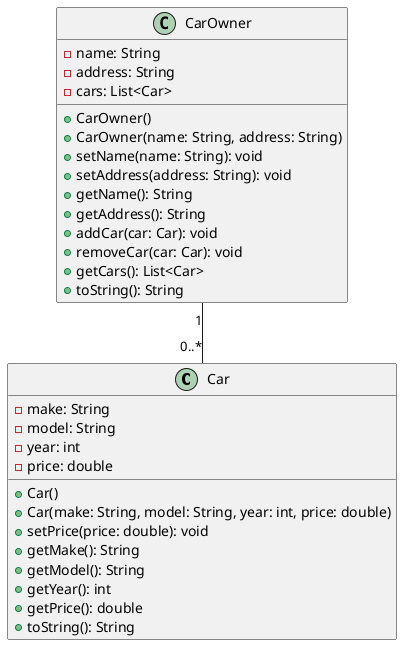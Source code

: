 @startuml
class Car {
    - make: String
    - model: String
    - year: int
    - price: double

    + Car()
    + Car(make: String, model: String, year: int, price: double)
    + setPrice(price: double): void
    + getMake(): String
    + getModel(): String
    + getYear(): int
    + getPrice(): double
    + toString(): String
}

class CarOwner {
    - name: String
    - address: String
    - cars: List<Car>

    + CarOwner()
    + CarOwner(name: String, address: String)
    + setName(name: String): void
    + setAddress(address: String): void
    + getName(): String
    + getAddress(): String
    + addCar(car: Car): void
    + removeCar(car: Car): void
    + getCars(): List<Car>
    + toString(): String
}

CarOwner "1" -- "0..*" Car
@enduml